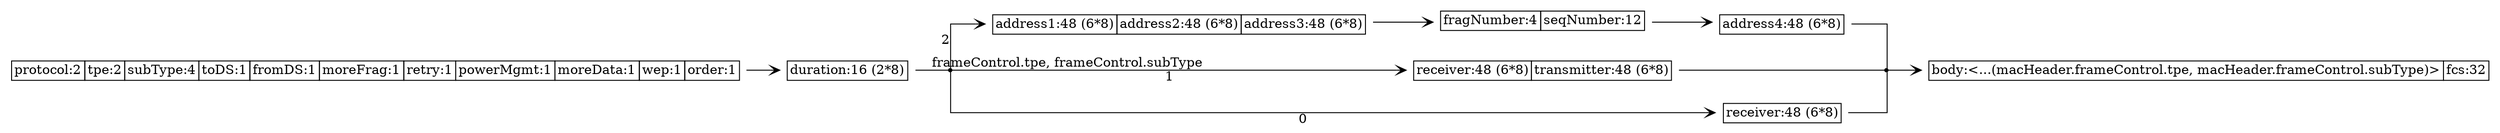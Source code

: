 digraph G {
  rankdir = LR;
  graph [splines=ortho];
  node [shape=plaintext];
  edge [arrowhead=vee];

  n0 [label=<
    <TABLE BORDER="0" CELLBORDER="1" CELLSPACING="0" TOOLTIP="MacFrame.macHeader.frameControl" HREF="#">
      <TR><TD>protocol:2</TD><TD>tpe:2</TD><TD>subType:4</TD><TD>toDS:1</TD><TD>fromDS:1</TD><TD>moreFrag:1</TD><TD>retry:1</TD><TD>powerMgmt:1</TD><TD>moreData:1</TD><TD>wep:1</TD><TD>order:1</TD></TR>
    </TABLE>
  >];
  n1 [label=<
    <TABLE BORDER="0" CELLBORDER="1" CELLSPACING="0" TOOLTIP="MacFrame.macHeader" HREF="#">
      <TR><TD>duration:16 (2*8)</TD></TR>
    </TABLE>
  >];
  n2 [shape=point];
  n3 [label=<
    <TABLE BORDER="0" CELLBORDER="1" CELLSPACING="0" TOOLTIP="MacFrame.macHeader.data" HREF="#">
      <TR><TD>address1:48 (6*8)</TD><TD>address2:48 (6*8)</TD><TD>address3:48 (6*8)</TD></TR>
    </TABLE>
  >];
  n4 [label=<
    <TABLE BORDER="0" CELLBORDER="1" CELLSPACING="0" TOOLTIP="MacFrame.macHeader.receiverTransmitter" HREF="#">
      <TR><TD>receiver:48 (6*8)</TD><TD>transmitter:48 (6*8)</TD></TR>
    </TABLE>
  >];
  n5 [label=<
    <TABLE BORDER="0" CELLBORDER="1" CELLSPACING="0" TOOLTIP="MacFrame.macHeader.receiver" HREF="#">
      <TR><TD>receiver:48 (6*8)</TD></TR>
    </TABLE>
  >];
  n6 [shape=point];
  n7 [label=<
    <TABLE BORDER="0" CELLBORDER="1" CELLSPACING="0" TOOLTIP="MacFrame.macHeader.data.seqControl" HREF="#">
      <TR><TD>fragNumber:4</TD><TD>seqNumber:12</TD></TR>
    </TABLE>
  >];
  n8 [label=<
    <TABLE BORDER="0" CELLBORDER="1" CELLSPACING="0" TOOLTIP="MacFrame" HREF="#">
      <TR><TD>body:&lt;...(macHeader.frameControl.tpe, macHeader.frameControl.subType)&gt;</TD><TD>fcs:32</TD></TR>
    </TABLE>
  >];
  n9 [label=<
    <TABLE BORDER="0" CELLBORDER="1" CELLSPACING="0" TOOLTIP="MacFrame.macHeader.data" HREF="#">
      <TR><TD>address4:48 (6*8)</TD></TR>
    </TABLE>
  >];

  n0 -> n1;
  n1 -> n2 [arrowhead=none, xlabel="frameControl.tpe, frameControl.subType", tooltip="p => p match {&#013;  case /* CTS */ (Frame.Control, u4\"0xC\") => 0&#013;  case /* RTS */ (Frame.Control, u4\"0xB\") => 1&#013;  case /* Data */ (Frame.Data, _) => 2&#013;  case _ => -1 // error&#013;}", href="#"];
  n2 -> n3 [xlabel="2"];
  n2 -> n4 [xlabel="1"];
  n2 -> n5 [xlabel="0"];
  n5 -> n6 [arrowhead=none];
  n4 -> n6 [arrowhead=none];
  n9 -> n6 [arrowhead=none];
  n3 -> n7;
  n6 -> n8;
  n7 -> n9;
}